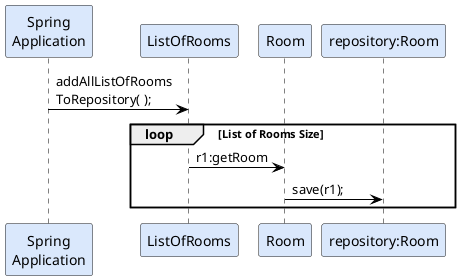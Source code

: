 @startuml

participant "Spring\nApplication" as SP #DAE8FC

participant "ListOfRooms" as LHG #DAE8FC
participant "Room" as HG #DAE8FC
participant "repository:Room" as RH #DAE8FC

skinparam actor {
	BorderColor 6C8EBF
}

skinparam participant {
	BorderColor 6C8EBF
}

skinparam shadowing false

skinparam sequence {
	ArrowColor BLACK
	ActorBorderColor DeepSkyBlue
	LifeLineBorderColor BLACK
}

SP -> LHG: addAllListOfRooms\nToRepository( );

loop List of Rooms Size
LHG -> HG: r1:getRoom

HG -> RH: save(r1);
end

@enduml